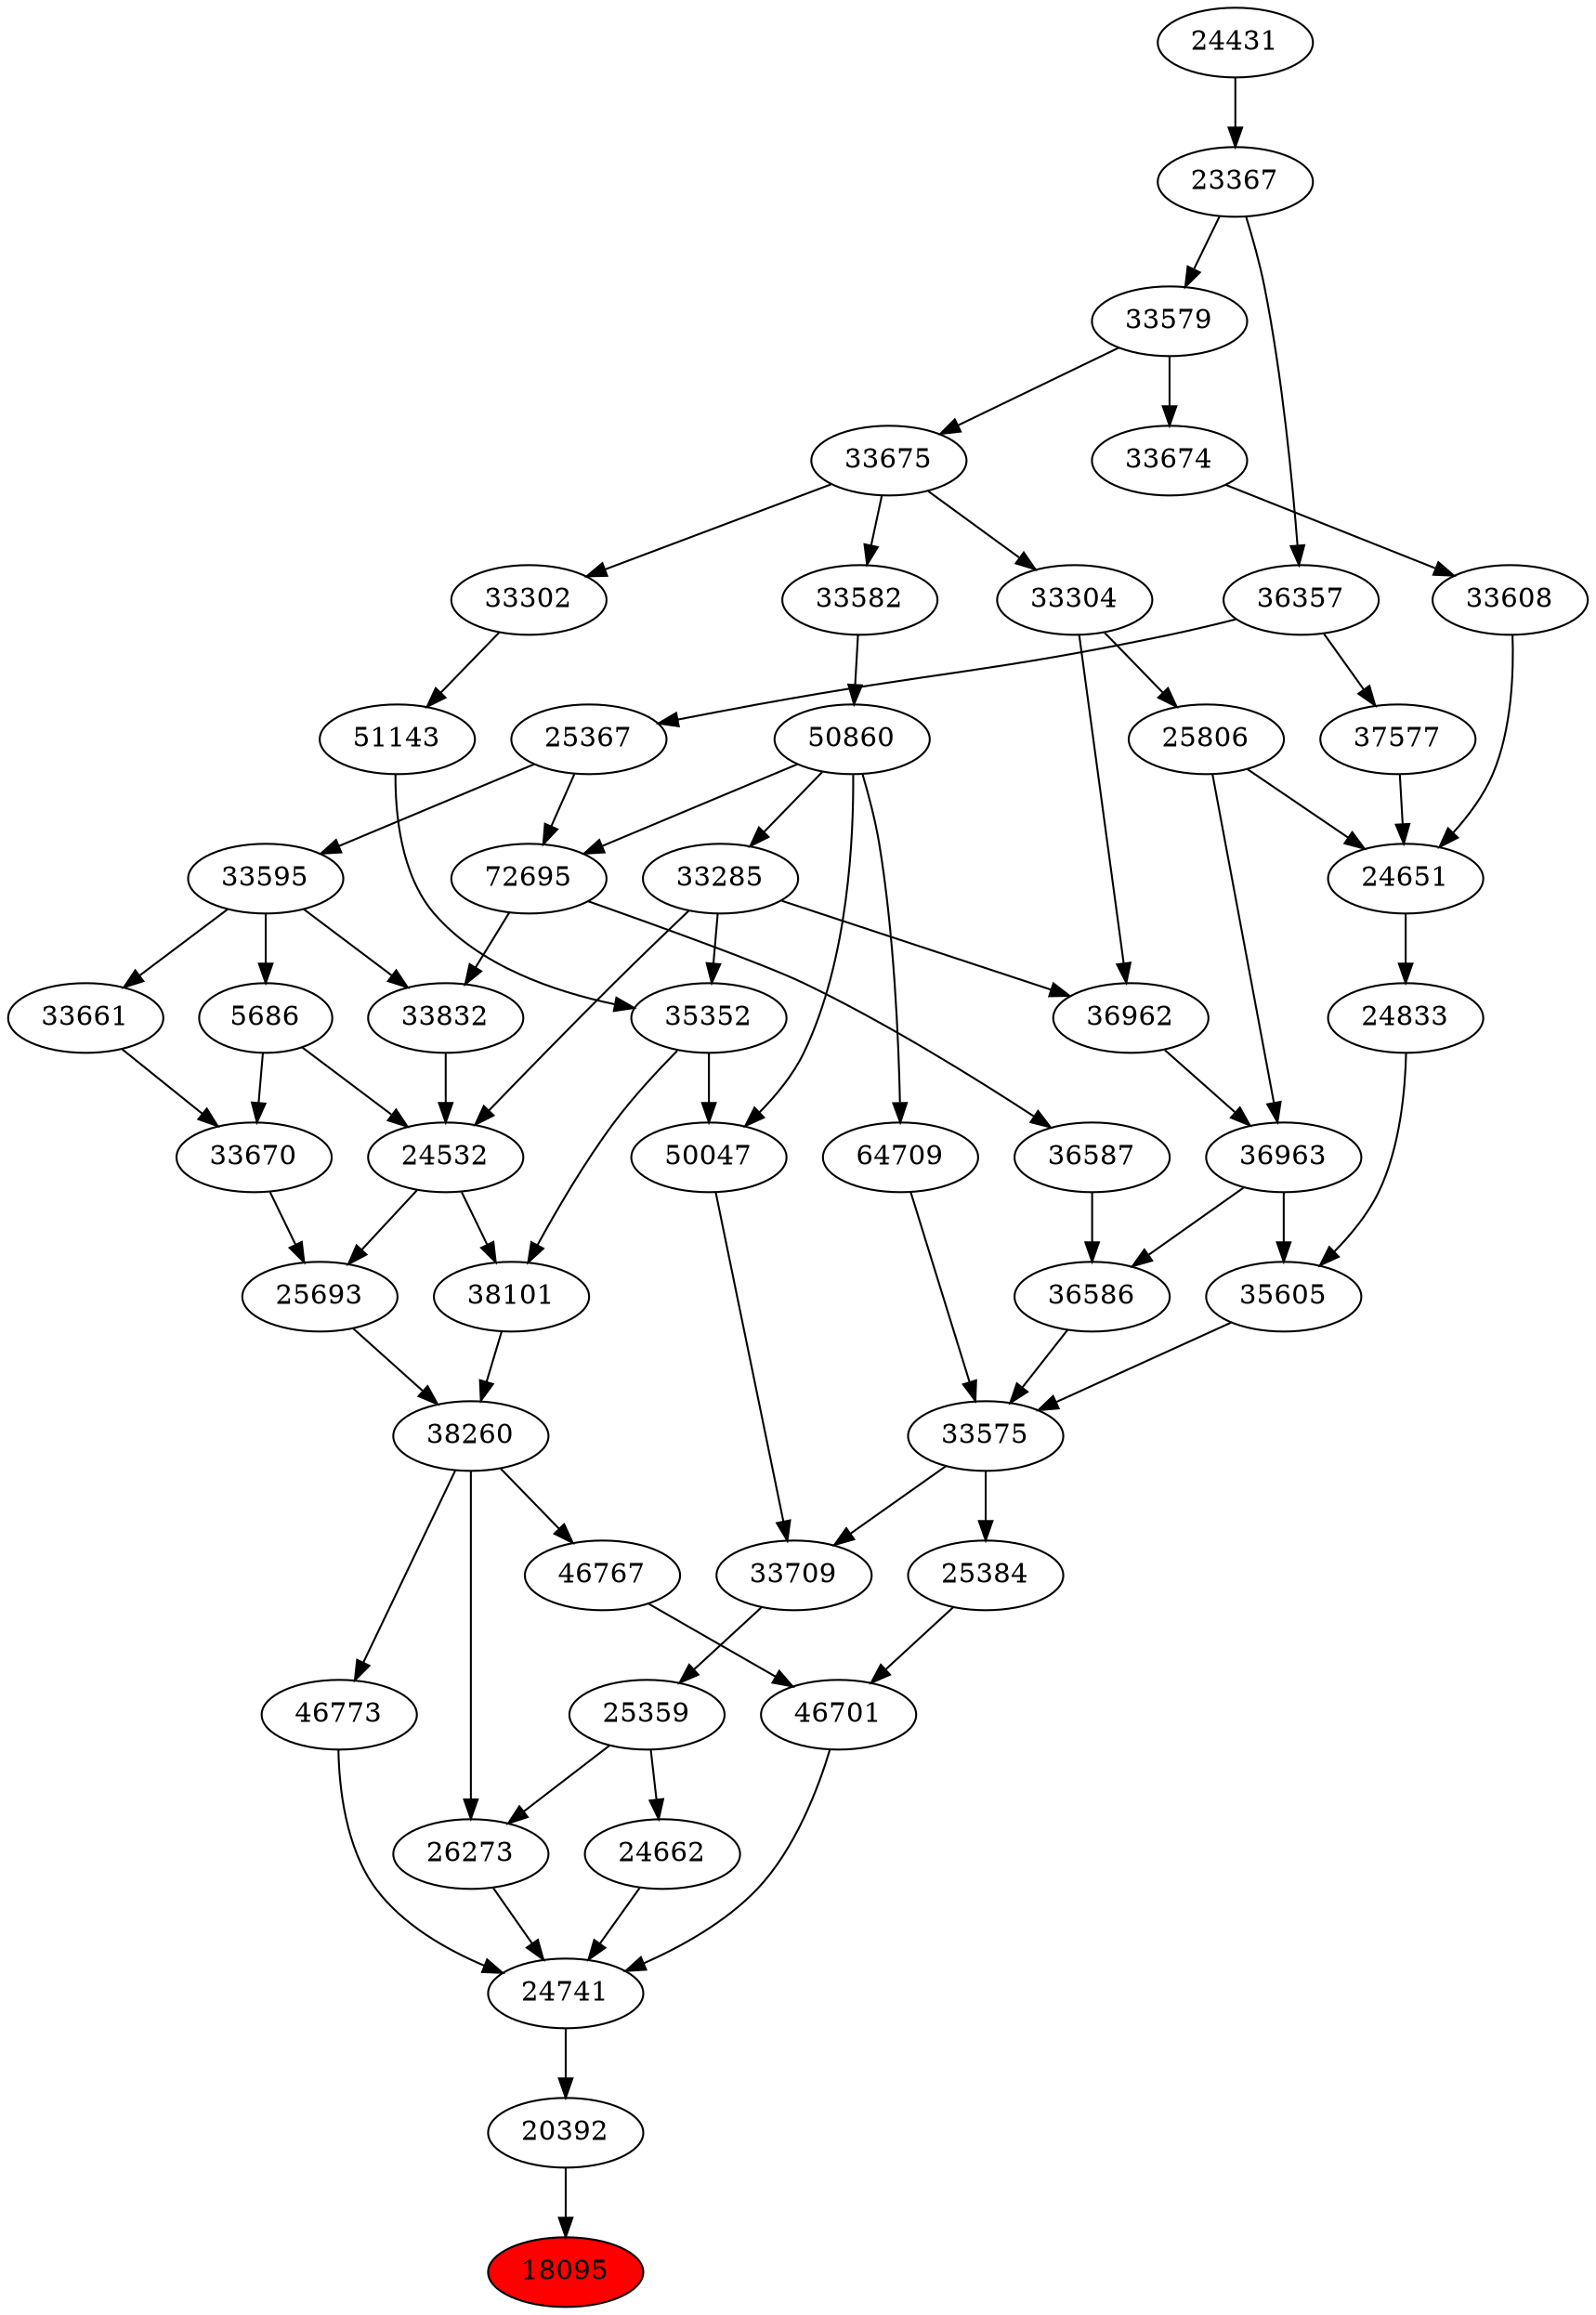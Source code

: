 strict digraph{ 
18095 [label="18095" fillcolor=red style=filled]
20392 -> 18095
20392 [label="20392"]
24741 -> 20392
24741 [label="24741"]
24662 -> 24741
26273 -> 24741
46701 -> 24741
46773 -> 24741
24662 [label="24662"]
25359 -> 24662
26273 [label="26273"]
25359 -> 26273
38260 -> 26273
46701 [label="46701"]
25384 -> 46701
46767 -> 46701
46773 [label="46773"]
38260 -> 46773
25359 [label="25359"]
33709 -> 25359
38260 [label="38260"]
38101 -> 38260
25693 -> 38260
25384 [label="25384"]
33575 -> 25384
46767 [label="46767"]
38260 -> 46767
33709 [label="33709"]
50047 -> 33709
33575 -> 33709
38101 [label="38101"]
24532 -> 38101
35352 -> 38101
25693 [label="25693"]
24532 -> 25693
33670 -> 25693
33575 [label="33575"]
36586 -> 33575
35605 -> 33575
64709 -> 33575
50047 [label="50047"]
35352 -> 50047
50860 -> 50047
24532 [label="24532"]
33285 -> 24532
5686 -> 24532
33832 -> 24532
35352 [label="35352"]
33285 -> 35352
51143 -> 35352
33670 [label="33670"]
5686 -> 33670
33661 -> 33670
36586 [label="36586"]
36587 -> 36586
36963 -> 36586
35605 [label="35605"]
24833 -> 35605
36963 -> 35605
64709 [label="64709"]
50860 -> 64709
50860 [label="50860"]
33582 -> 50860
33285 [label="33285"]
50860 -> 33285
5686 [label="5686"]
33595 -> 5686
33832 [label="33832"]
72695 -> 33832
33595 -> 33832
51143 [label="51143"]
33302 -> 51143
33661 [label="33661"]
33595 -> 33661
36587 [label="36587"]
72695 -> 36587
36963 [label="36963"]
36962 -> 36963
25806 -> 36963
24833 [label="24833"]
24651 -> 24833
33582 [label="33582"]
33675 -> 33582
33595 [label="33595"]
25367 -> 33595
72695 [label="72695"]
50860 -> 72695
25367 -> 72695
33302 [label="33302"]
33675 -> 33302
36962 [label="36962"]
33285 -> 36962
33304 -> 36962
25806 [label="25806"]
33304 -> 25806
24651 [label="24651"]
25806 -> 24651
33608 -> 24651
37577 -> 24651
33675 [label="33675"]
33579 -> 33675
25367 [label="25367"]
36357 -> 25367
33304 [label="33304"]
33675 -> 33304
33608 [label="33608"]
33674 -> 33608
37577 [label="37577"]
36357 -> 37577
33579 [label="33579"]
23367 -> 33579
36357 [label="36357"]
23367 -> 36357
33674 [label="33674"]
33579 -> 33674
23367 [label="23367"]
24431 -> 23367
24431 [label="24431"]
}